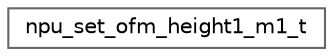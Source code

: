 digraph "Graphical Class Hierarchy"
{
 // LATEX_PDF_SIZE
  bgcolor="transparent";
  edge [fontname=Helvetica,fontsize=10,labelfontname=Helvetica,labelfontsize=10];
  node [fontname=Helvetica,fontsize=10,shape=box,height=0.2,width=0.4];
  rankdir="LR";
  Node0 [id="Node000000",label="npu_set_ofm_height1_m1_t",height=0.2,width=0.4,color="grey40", fillcolor="white", style="filled",URL="$structnpu__set__ofm__height1__m1__t.html",tooltip=" "];
}
